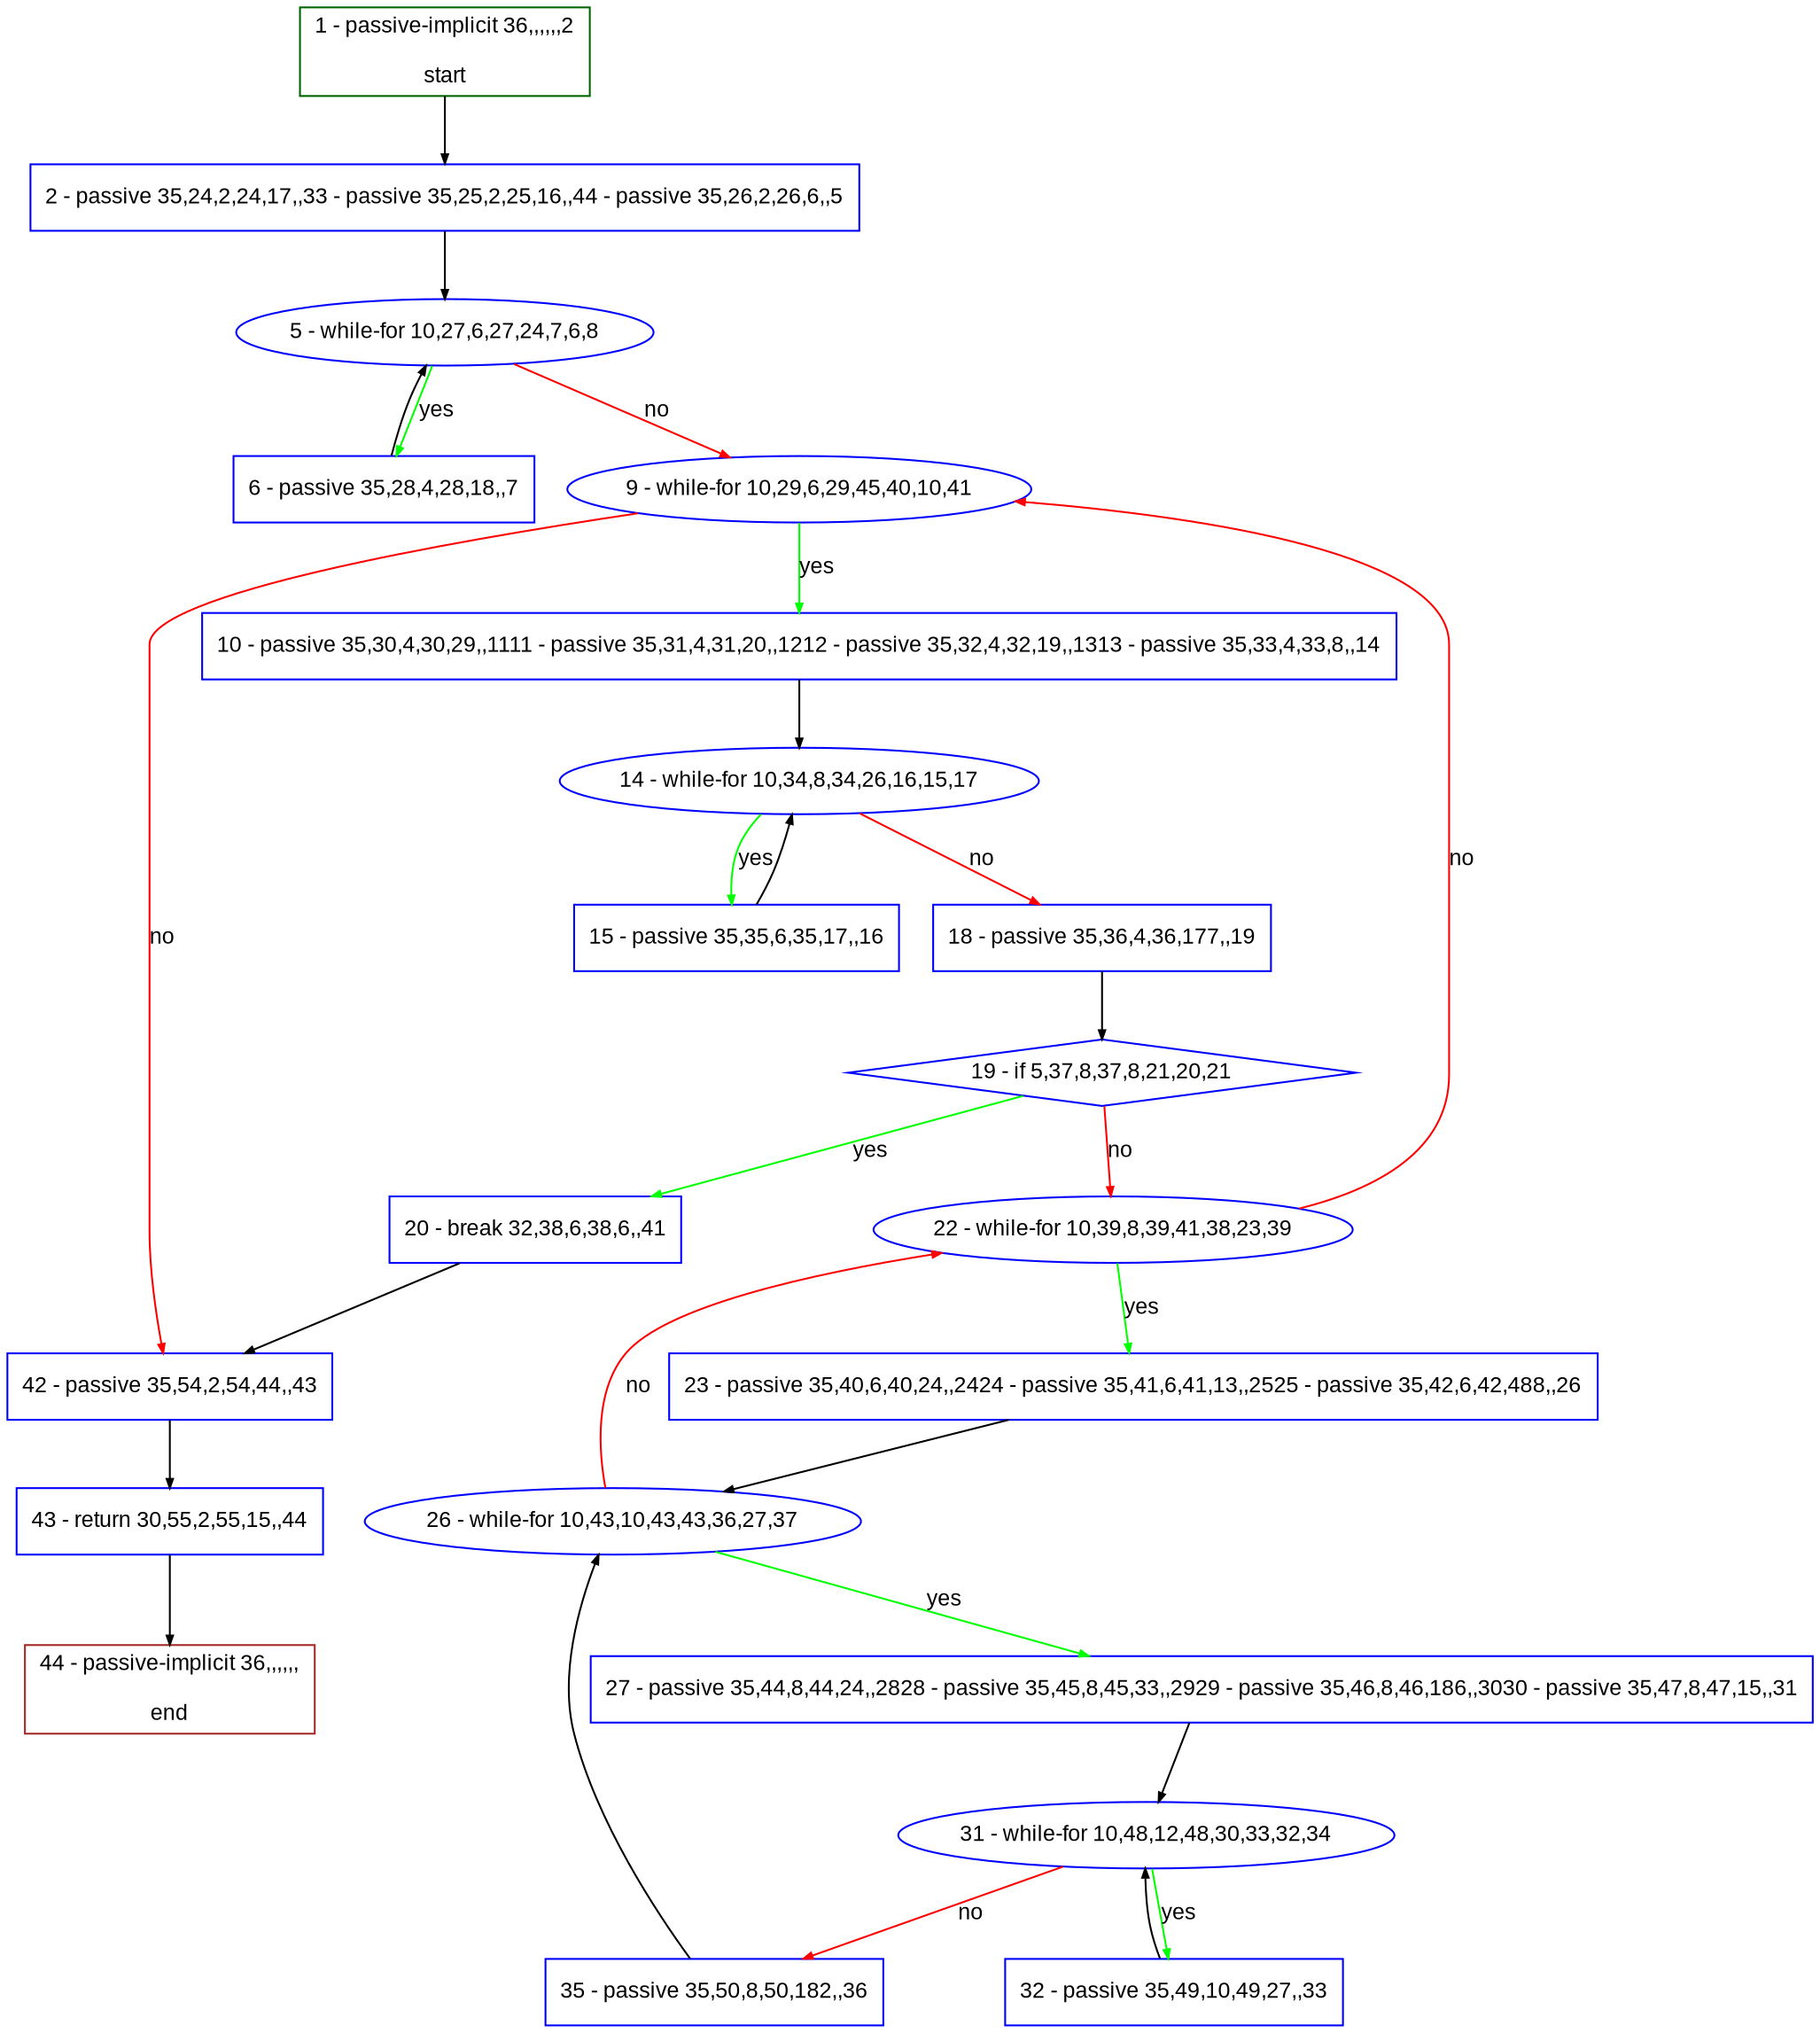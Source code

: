 digraph "" {
  graph [pack="true", label="", fontsize="12", packmode="clust", fontname="Arial", fillcolor="#FFFFCC", bgcolor="white", style="rounded,filled", compound="true"];
  node [node_initialized="no", label="", color="grey", fontsize="12", fillcolor="white", fontname="Arial", style="filled", shape="rectangle", compound="true", fixedsize="false"];
  edge [fontcolor="black", arrowhead="normal", arrowtail="none", arrowsize="0.5", ltail="", label="", color="black", fontsize="12", lhead="", fontname="Arial", dir="forward", compound="true"];
  __N1 [label="2 - passive 35,24,2,24,17,,33 - passive 35,25,2,25,16,,44 - passive 35,26,2,26,6,,5", color="#0000ff", fillcolor="#ffffff", style="filled", shape="box"];
  __N2 [label="1 - passive-implicit 36,,,,,,2\n\nstart", color="#006400", fillcolor="#ffffff", style="filled", shape="box"];
  __N3 [label="5 - while-for 10,27,6,27,24,7,6,8", color="#0000ff", fillcolor="#ffffff", style="filled", shape="oval"];
  __N4 [label="6 - passive 35,28,4,28,18,,7", color="#0000ff", fillcolor="#ffffff", style="filled", shape="box"];
  __N5 [label="9 - while-for 10,29,6,29,45,40,10,41", color="#0000ff", fillcolor="#ffffff", style="filled", shape="oval"];
  __N6 [label="10 - passive 35,30,4,30,29,,1111 - passive 35,31,4,31,20,,1212 - passive 35,32,4,32,19,,1313 - passive 35,33,4,33,8,,14", color="#0000ff", fillcolor="#ffffff", style="filled", shape="box"];
  __N7 [label="42 - passive 35,54,2,54,44,,43", color="#0000ff", fillcolor="#ffffff", style="filled", shape="box"];
  __N8 [label="14 - while-for 10,34,8,34,26,16,15,17", color="#0000ff", fillcolor="#ffffff", style="filled", shape="oval"];
  __N9 [label="15 - passive 35,35,6,35,17,,16", color="#0000ff", fillcolor="#ffffff", style="filled", shape="box"];
  __N10 [label="18 - passive 35,36,4,36,177,,19", color="#0000ff", fillcolor="#ffffff", style="filled", shape="box"];
  __N11 [label="19 - if 5,37,8,37,8,21,20,21", color="#0000ff", fillcolor="#ffffff", style="filled", shape="diamond"];
  __N12 [label="20 - break 32,38,6,38,6,,41", color="#0000ff", fillcolor="#ffffff", style="filled", shape="box"];
  __N13 [label="22 - while-for 10,39,8,39,41,38,23,39", color="#0000ff", fillcolor="#ffffff", style="filled", shape="oval"];
  __N14 [label="23 - passive 35,40,6,40,24,,2424 - passive 35,41,6,41,13,,2525 - passive 35,42,6,42,488,,26", color="#0000ff", fillcolor="#ffffff", style="filled", shape="box"];
  __N15 [label="26 - while-for 10,43,10,43,43,36,27,37", color="#0000ff", fillcolor="#ffffff", style="filled", shape="oval"];
  __N16 [label="27 - passive 35,44,8,44,24,,2828 - passive 35,45,8,45,33,,2929 - passive 35,46,8,46,186,,3030 - passive 35,47,8,47,15,,31", color="#0000ff", fillcolor="#ffffff", style="filled", shape="box"];
  __N17 [label="31 - while-for 10,48,12,48,30,33,32,34", color="#0000ff", fillcolor="#ffffff", style="filled", shape="oval"];
  __N18 [label="32 - passive 35,49,10,49,27,,33", color="#0000ff", fillcolor="#ffffff", style="filled", shape="box"];
  __N19 [label="35 - passive 35,50,8,50,182,,36", color="#0000ff", fillcolor="#ffffff", style="filled", shape="box"];
  __N20 [label="43 - return 30,55,2,55,15,,44", color="#0000ff", fillcolor="#ffffff", style="filled", shape="box"];
  __N21 [label="44 - passive-implicit 36,,,,,,\n\nend", color="#a52a2a", fillcolor="#ffffff", style="filled", shape="box"];
  __N2 -> __N1 [arrowhead="normal", arrowtail="none", color="#000000", label="", dir="forward"];
  __N1 -> __N3 [arrowhead="normal", arrowtail="none", color="#000000", label="", dir="forward"];
  __N3 -> __N4 [arrowhead="normal", arrowtail="none", color="#00ff00", label="yes", dir="forward"];
  __N4 -> __N3 [arrowhead="normal", arrowtail="none", color="#000000", label="", dir="forward"];
  __N3 -> __N5 [arrowhead="normal", arrowtail="none", color="#ff0000", label="no", dir="forward"];
  __N5 -> __N6 [arrowhead="normal", arrowtail="none", color="#00ff00", label="yes", dir="forward"];
  __N5 -> __N7 [arrowhead="normal", arrowtail="none", color="#ff0000", label="no", dir="forward"];
  __N6 -> __N8 [arrowhead="normal", arrowtail="none", color="#000000", label="", dir="forward"];
  __N8 -> __N9 [arrowhead="normal", arrowtail="none", color="#00ff00", label="yes", dir="forward"];
  __N9 -> __N8 [arrowhead="normal", arrowtail="none", color="#000000", label="", dir="forward"];
  __N8 -> __N10 [arrowhead="normal", arrowtail="none", color="#ff0000", label="no", dir="forward"];
  __N10 -> __N11 [arrowhead="normal", arrowtail="none", color="#000000", label="", dir="forward"];
  __N11 -> __N12 [arrowhead="normal", arrowtail="none", color="#00ff00", label="yes", dir="forward"];
  __N11 -> __N13 [arrowhead="normal", arrowtail="none", color="#ff0000", label="no", dir="forward"];
  __N12 -> __N7 [arrowhead="normal", arrowtail="none", color="#000000", label="", dir="forward"];
  __N13 -> __N5 [arrowhead="normal", arrowtail="none", color="#ff0000", label="no", dir="forward"];
  __N13 -> __N14 [arrowhead="normal", arrowtail="none", color="#00ff00", label="yes", dir="forward"];
  __N14 -> __N15 [arrowhead="normal", arrowtail="none", color="#000000", label="", dir="forward"];
  __N15 -> __N13 [arrowhead="normal", arrowtail="none", color="#ff0000", label="no", dir="forward"];
  __N15 -> __N16 [arrowhead="normal", arrowtail="none", color="#00ff00", label="yes", dir="forward"];
  __N16 -> __N17 [arrowhead="normal", arrowtail="none", color="#000000", label="", dir="forward"];
  __N17 -> __N18 [arrowhead="normal", arrowtail="none", color="#00ff00", label="yes", dir="forward"];
  __N18 -> __N17 [arrowhead="normal", arrowtail="none", color="#000000", label="", dir="forward"];
  __N17 -> __N19 [arrowhead="normal", arrowtail="none", color="#ff0000", label="no", dir="forward"];
  __N19 -> __N15 [arrowhead="normal", arrowtail="none", color="#000000", label="", dir="forward"];
  __N7 -> __N20 [arrowhead="normal", arrowtail="none", color="#000000", label="", dir="forward"];
  __N20 -> __N21 [arrowhead="normal", arrowtail="none", color="#000000", label="", dir="forward"];
}
